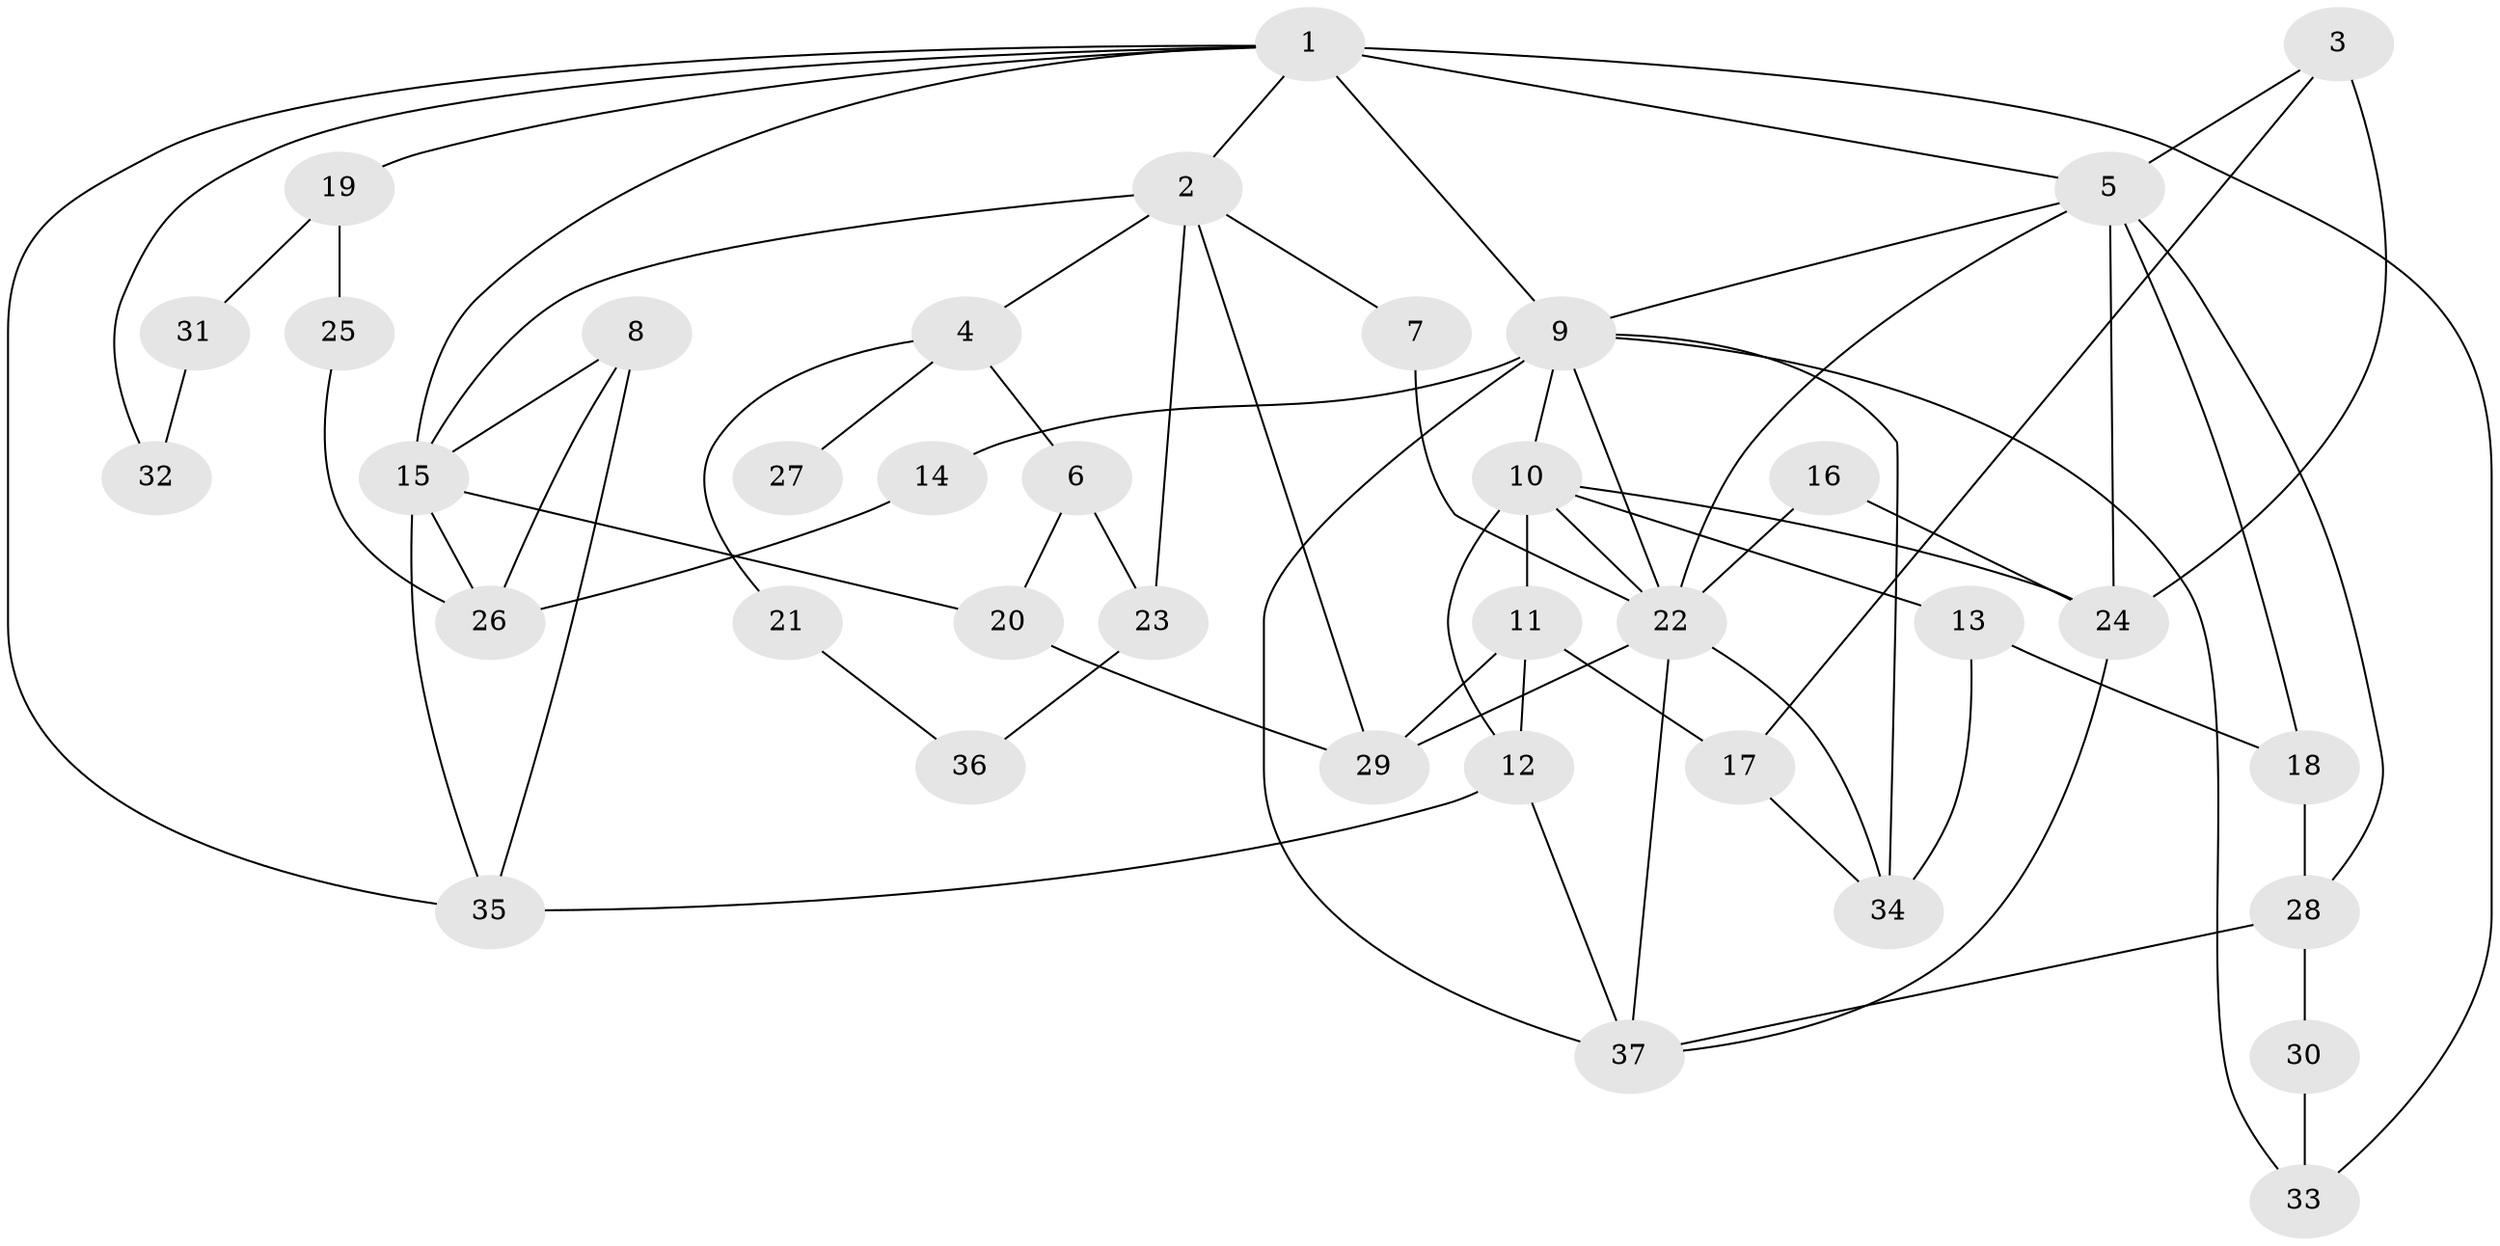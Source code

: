 // original degree distribution, {3: 0.21739130434782608, 6: 0.043478260869565216, 7: 0.021739130434782608, 4: 0.14130434782608695, 5: 0.08695652173913043, 2: 0.29347826086956524, 1: 0.1956521739130435}
// Generated by graph-tools (version 1.1) at 2025/36/03/04/25 23:36:07]
// undirected, 37 vertices, 70 edges
graph export_dot {
  node [color=gray90,style=filled];
  1;
  2;
  3;
  4;
  5;
  6;
  7;
  8;
  9;
  10;
  11;
  12;
  13;
  14;
  15;
  16;
  17;
  18;
  19;
  20;
  21;
  22;
  23;
  24;
  25;
  26;
  27;
  28;
  29;
  30;
  31;
  32;
  33;
  34;
  35;
  36;
  37;
  1 -- 2 [weight=1.0];
  1 -- 5 [weight=1.0];
  1 -- 9 [weight=3.0];
  1 -- 15 [weight=1.0];
  1 -- 19 [weight=1.0];
  1 -- 32 [weight=1.0];
  1 -- 33 [weight=1.0];
  1 -- 35 [weight=1.0];
  2 -- 4 [weight=1.0];
  2 -- 7 [weight=1.0];
  2 -- 15 [weight=1.0];
  2 -- 23 [weight=2.0];
  2 -- 29 [weight=1.0];
  3 -- 5 [weight=1.0];
  3 -- 17 [weight=1.0];
  3 -- 24 [weight=1.0];
  4 -- 6 [weight=1.0];
  4 -- 21 [weight=1.0];
  4 -- 27 [weight=1.0];
  5 -- 9 [weight=1.0];
  5 -- 18 [weight=1.0];
  5 -- 22 [weight=1.0];
  5 -- 24 [weight=1.0];
  5 -- 28 [weight=1.0];
  6 -- 20 [weight=1.0];
  6 -- 23 [weight=1.0];
  7 -- 22 [weight=1.0];
  8 -- 15 [weight=1.0];
  8 -- 26 [weight=1.0];
  8 -- 35 [weight=1.0];
  9 -- 10 [weight=1.0];
  9 -- 14 [weight=1.0];
  9 -- 22 [weight=2.0];
  9 -- 33 [weight=1.0];
  9 -- 34 [weight=1.0];
  9 -- 37 [weight=2.0];
  10 -- 11 [weight=1.0];
  10 -- 12 [weight=1.0];
  10 -- 13 [weight=1.0];
  10 -- 22 [weight=1.0];
  10 -- 24 [weight=1.0];
  11 -- 12 [weight=1.0];
  11 -- 17 [weight=1.0];
  11 -- 29 [weight=1.0];
  12 -- 35 [weight=1.0];
  12 -- 37 [weight=1.0];
  13 -- 18 [weight=1.0];
  13 -- 34 [weight=1.0];
  14 -- 26 [weight=1.0];
  15 -- 20 [weight=1.0];
  15 -- 26 [weight=1.0];
  15 -- 35 [weight=1.0];
  16 -- 22 [weight=1.0];
  16 -- 24 [weight=1.0];
  17 -- 34 [weight=1.0];
  18 -- 28 [weight=1.0];
  19 -- 25 [weight=1.0];
  19 -- 31 [weight=1.0];
  20 -- 29 [weight=1.0];
  21 -- 36 [weight=1.0];
  22 -- 29 [weight=1.0];
  22 -- 34 [weight=1.0];
  22 -- 37 [weight=1.0];
  23 -- 36 [weight=1.0];
  24 -- 37 [weight=2.0];
  25 -- 26 [weight=1.0];
  28 -- 30 [weight=1.0];
  28 -- 37 [weight=1.0];
  30 -- 33 [weight=1.0];
  31 -- 32 [weight=1.0];
}
